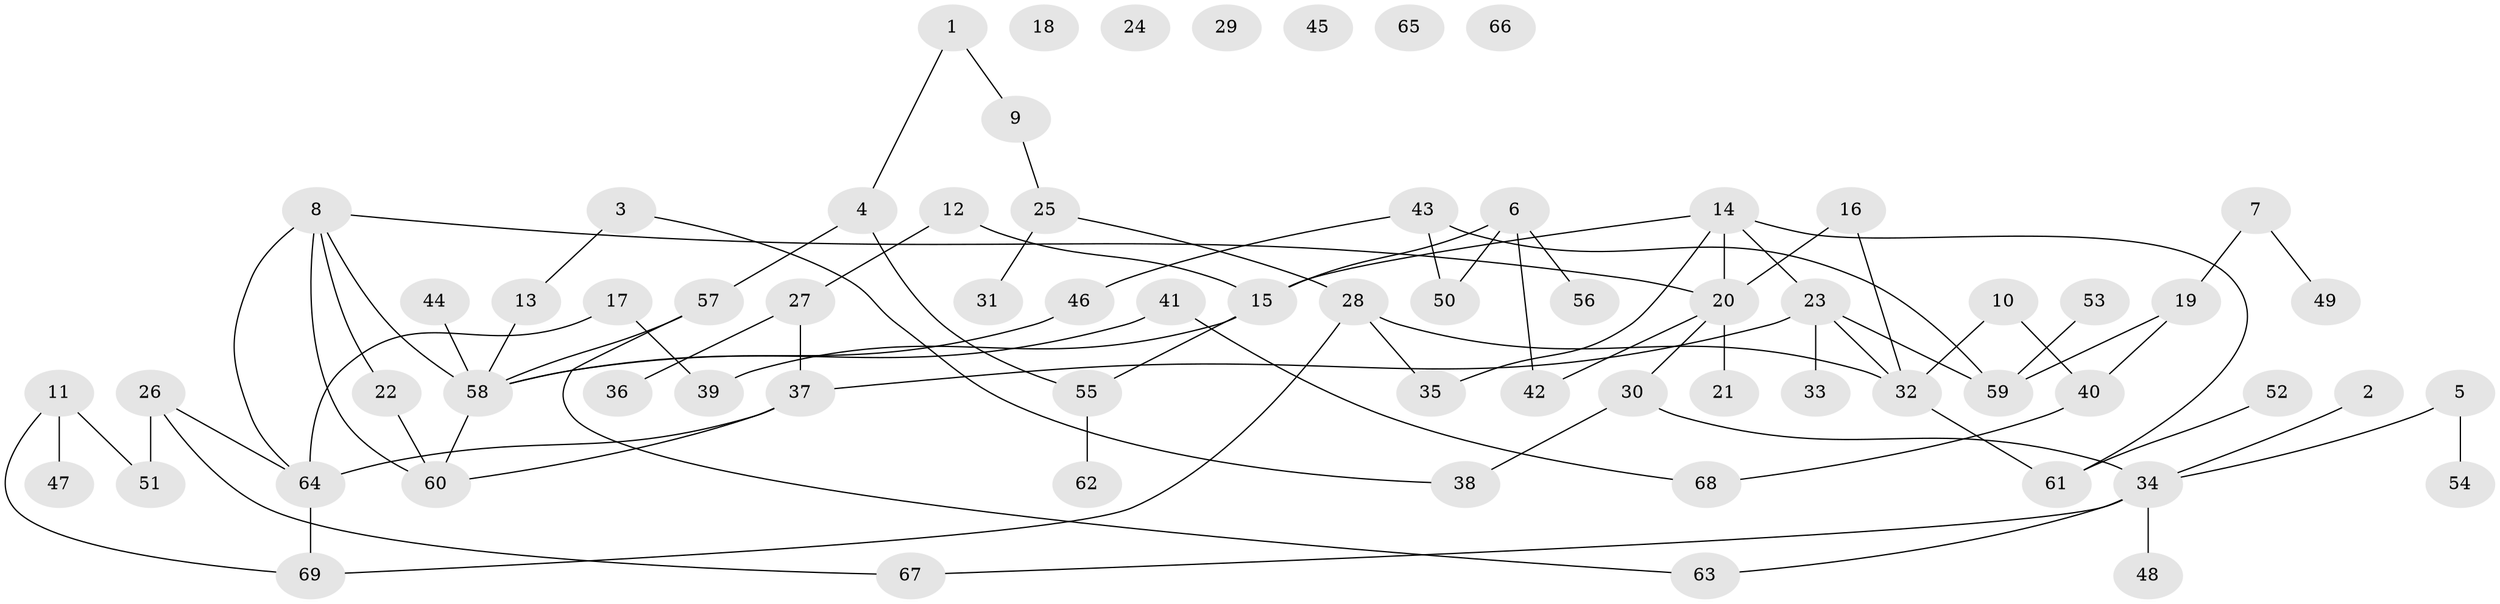 // coarse degree distribution, {2: 0.2916666666666667, 1: 0.20833333333333334, 3: 0.125, 4: 0.08333333333333333, 9: 0.020833333333333332, 5: 0.020833333333333332, 6: 0.10416666666666667, 0: 0.125, 8: 0.020833333333333332}
// Generated by graph-tools (version 1.1) at 2025/23/03/03/25 07:23:29]
// undirected, 69 vertices, 83 edges
graph export_dot {
graph [start="1"]
  node [color=gray90,style=filled];
  1;
  2;
  3;
  4;
  5;
  6;
  7;
  8;
  9;
  10;
  11;
  12;
  13;
  14;
  15;
  16;
  17;
  18;
  19;
  20;
  21;
  22;
  23;
  24;
  25;
  26;
  27;
  28;
  29;
  30;
  31;
  32;
  33;
  34;
  35;
  36;
  37;
  38;
  39;
  40;
  41;
  42;
  43;
  44;
  45;
  46;
  47;
  48;
  49;
  50;
  51;
  52;
  53;
  54;
  55;
  56;
  57;
  58;
  59;
  60;
  61;
  62;
  63;
  64;
  65;
  66;
  67;
  68;
  69;
  1 -- 4;
  1 -- 9;
  2 -- 34;
  3 -- 13;
  3 -- 38;
  4 -- 55;
  4 -- 57;
  5 -- 34;
  5 -- 54;
  6 -- 15;
  6 -- 42;
  6 -- 50;
  6 -- 56;
  7 -- 19;
  7 -- 49;
  8 -- 20;
  8 -- 22;
  8 -- 58;
  8 -- 60;
  8 -- 64;
  9 -- 25;
  10 -- 32;
  10 -- 40;
  11 -- 47;
  11 -- 51;
  11 -- 69;
  12 -- 15;
  12 -- 27;
  13 -- 58;
  14 -- 15;
  14 -- 20;
  14 -- 23;
  14 -- 35;
  14 -- 61;
  15 -- 39;
  15 -- 55;
  16 -- 20;
  16 -- 32;
  17 -- 39;
  17 -- 64;
  19 -- 40;
  19 -- 59;
  20 -- 21;
  20 -- 30;
  20 -- 42;
  22 -- 60;
  23 -- 32;
  23 -- 33;
  23 -- 37;
  23 -- 59;
  25 -- 28;
  25 -- 31;
  26 -- 51;
  26 -- 64;
  26 -- 67;
  27 -- 36;
  27 -- 37;
  28 -- 32;
  28 -- 35;
  28 -- 69;
  30 -- 34;
  30 -- 38;
  32 -- 61;
  34 -- 48;
  34 -- 63;
  34 -- 67;
  37 -- 60;
  37 -- 64;
  40 -- 68;
  41 -- 58;
  41 -- 68;
  43 -- 46;
  43 -- 50;
  43 -- 59;
  44 -- 58;
  46 -- 58;
  52 -- 61;
  53 -- 59;
  55 -- 62;
  57 -- 58;
  57 -- 63;
  58 -- 60;
  64 -- 69;
}
